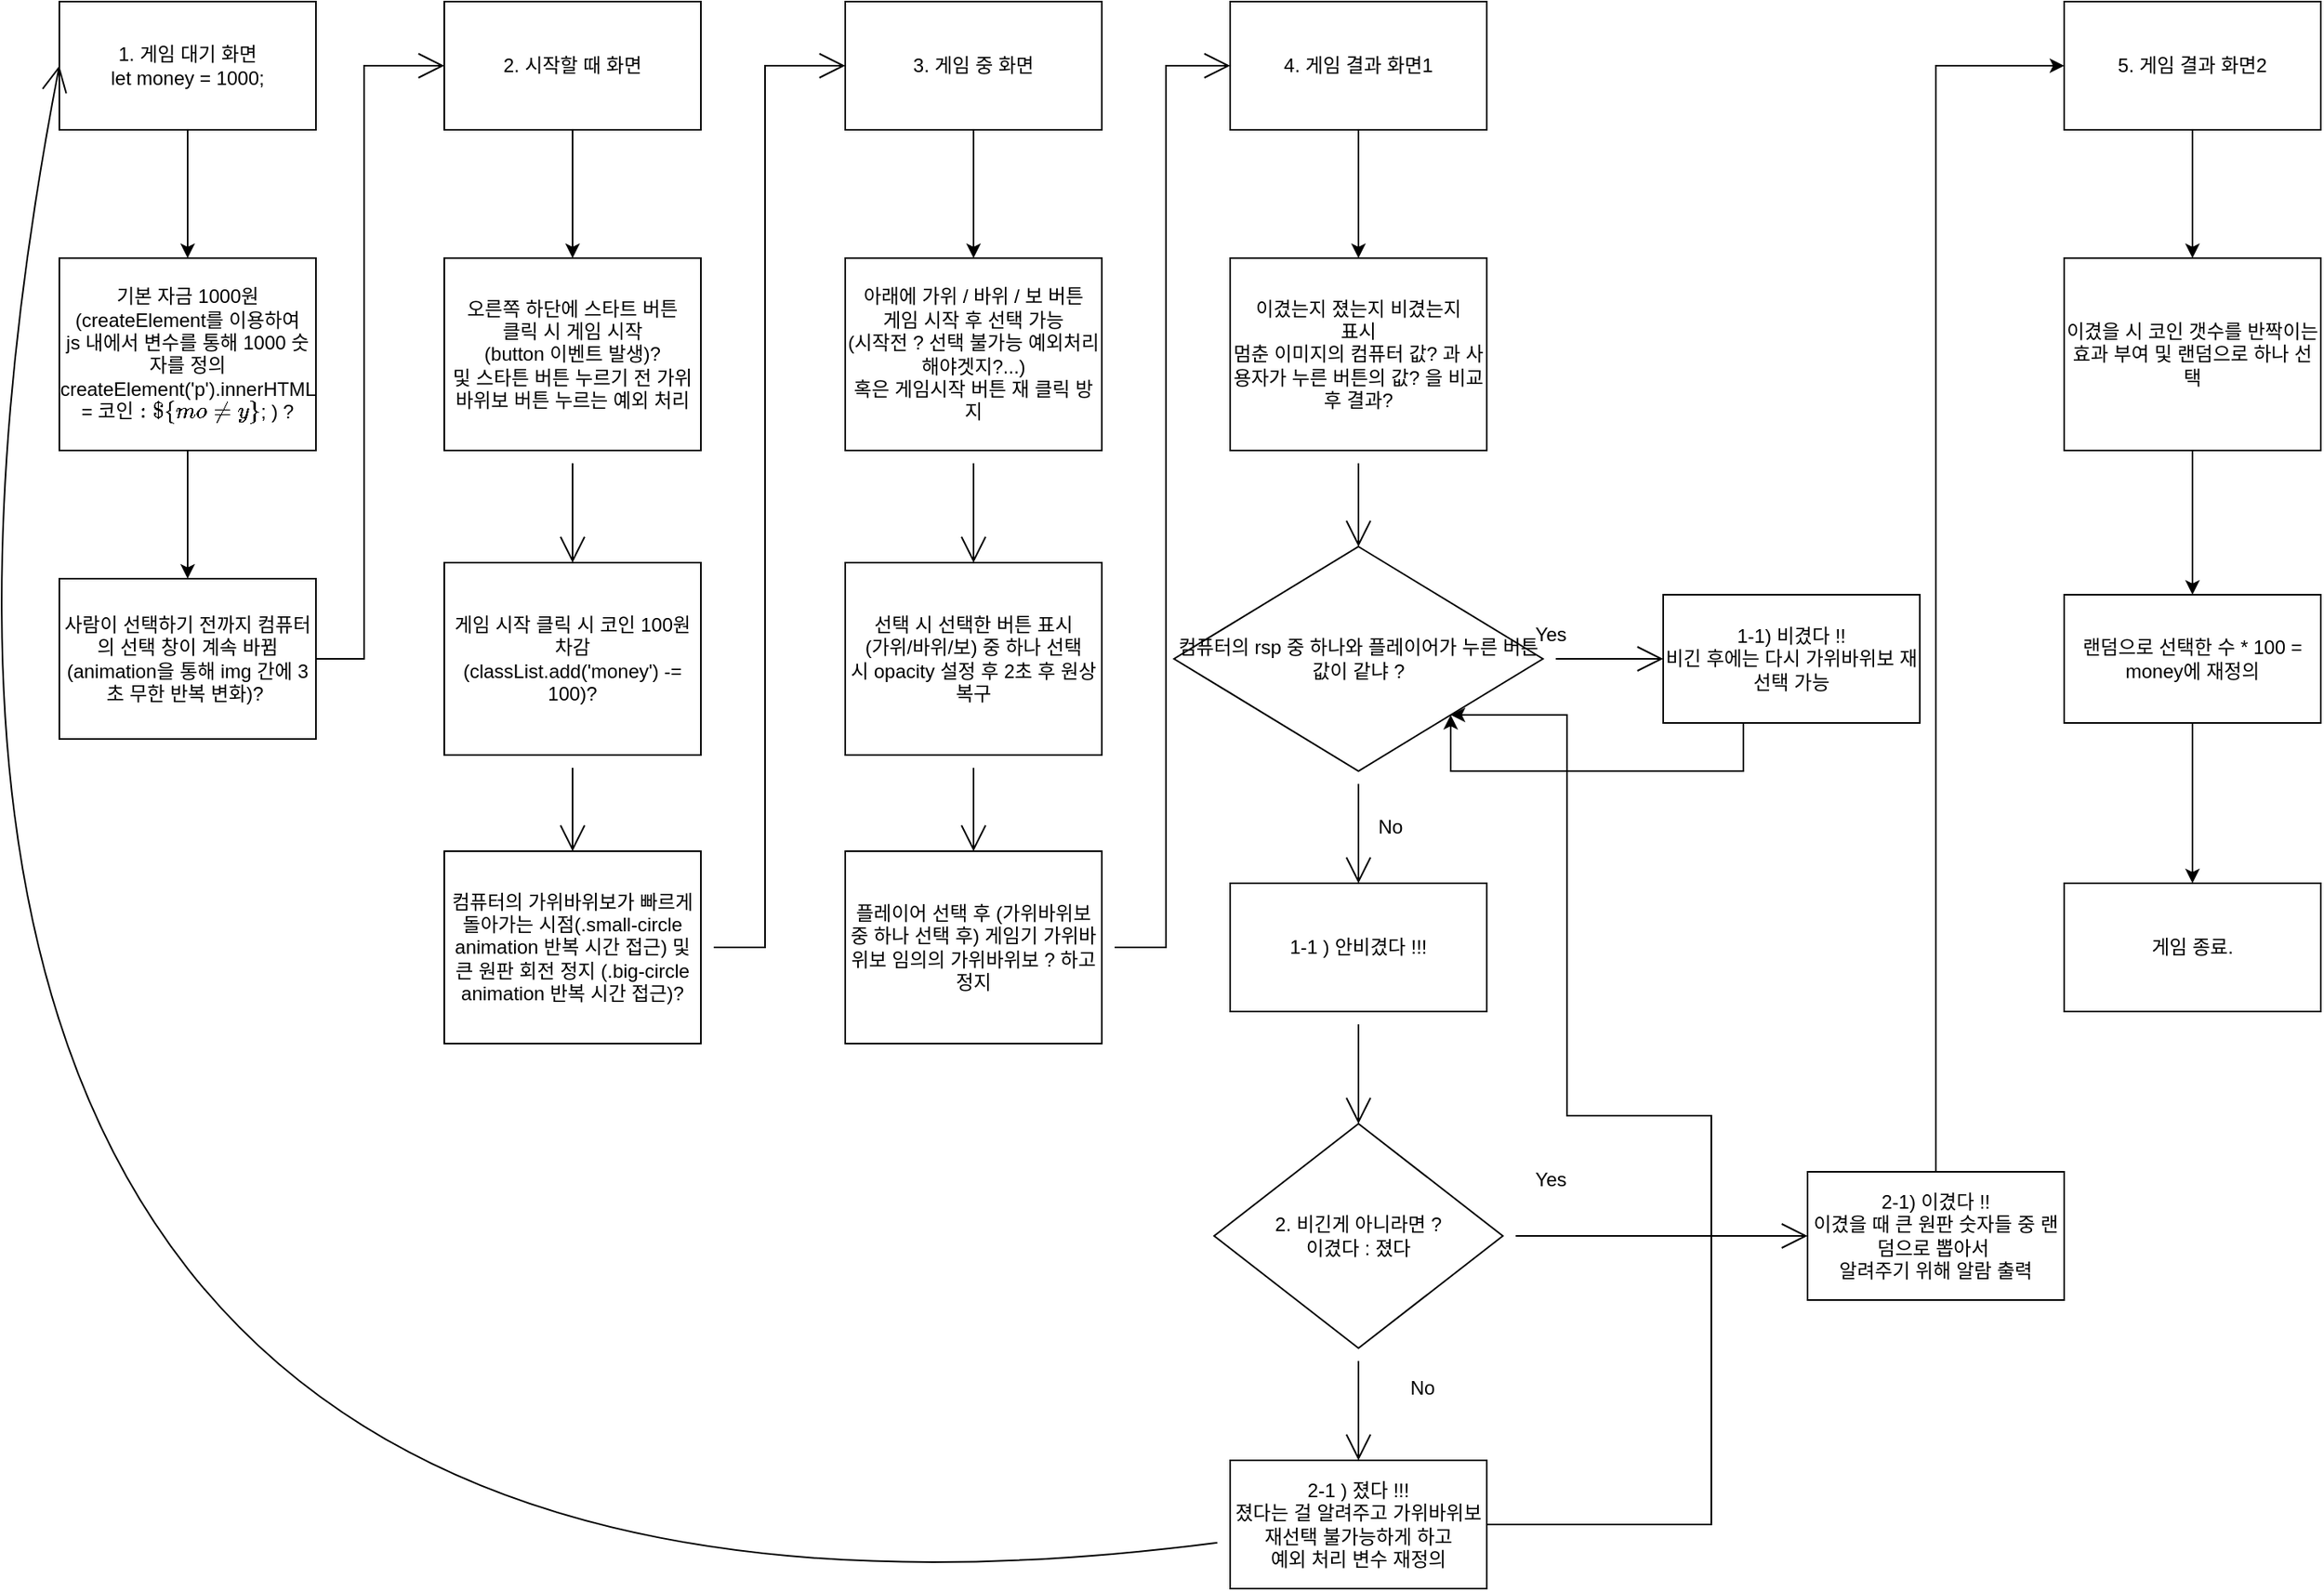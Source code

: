 <mxfile version="20.3.2" type="device"><diagram id="61vZ5apEw92EjlG6TKoq" name="페이지-1"><mxGraphModel dx="1377" dy="759" grid="1" gridSize="10" guides="1" tooltips="1" connect="1" arrows="1" fold="1" page="1" pageScale="1" pageWidth="827" pageHeight="1169" math="0" shadow="0"><root><mxCell id="0"/><mxCell id="1" parent="0"/><mxCell id="5DLnR9oEUNYNQtvMOrOM-21" style="edgeStyle=orthogonalEdgeStyle;rounded=0;orthogonalLoop=1;jettySize=auto;html=1;entryX=0.5;entryY=0;entryDx=0;entryDy=0;" parent="1" source="5DLnR9oEUNYNQtvMOrOM-1" target="5DLnR9oEUNYNQtvMOrOM-2" edge="1"><mxGeometry relative="1" as="geometry"/></mxCell><mxCell id="5DLnR9oEUNYNQtvMOrOM-1" value="기본 자금 1000원&lt;br&gt;(createElement를 이용하여&lt;br&gt;js 내에서 변수를 통해 1000 숫자를 정의&lt;br&gt;createElement('p').innerHTML = `코인 : ${money}`; ) ?" style="rounded=0;whiteSpace=wrap;html=1;" parent="1" vertex="1"><mxGeometry x="40" y="180" width="160" height="120" as="geometry"/></mxCell><mxCell id="eJDg6ip9qG5heDy7IUmv-35" style="edgeStyle=none;curved=1;rounded=0;orthogonalLoop=1;jettySize=auto;html=1;endArrow=open;startSize=14;endSize=14;sourcePerimeterSpacing=8;targetPerimeterSpacing=8;" parent="1" source="5DLnR9oEUNYNQtvMOrOM-2" edge="1"><mxGeometry relative="1" as="geometry"><mxPoint x="162.0" y="430" as="targetPoint"/></mxGeometry></mxCell><mxCell id="eJDg6ip9qG5heDy7IUmv-36" style="edgeStyle=none;rounded=0;orthogonalLoop=1;jettySize=auto;html=1;entryX=0;entryY=0.5;entryDx=0;entryDy=0;endArrow=open;startSize=14;endSize=14;sourcePerimeterSpacing=8;targetPerimeterSpacing=8;exitX=1;exitY=0.5;exitDx=0;exitDy=0;" parent="1" source="5DLnR9oEUNYNQtvMOrOM-2" target="5DLnR9oEUNYNQtvMOrOM-5" edge="1"><mxGeometry relative="1" as="geometry"><Array as="points"><mxPoint x="230" y="430"/><mxPoint x="230" y="250"/><mxPoint x="230" y="60"/></Array></mxGeometry></mxCell><mxCell id="5DLnR9oEUNYNQtvMOrOM-2" value="사람이 선택하기 전까지 컴퓨터의 선택 창이 계속 바뀜&lt;br&gt;(animation을 통해 img 간에 3초 무한 반복 변화)?&amp;nbsp;" style="rounded=0;whiteSpace=wrap;html=1;" parent="1" vertex="1"><mxGeometry x="40" y="380" width="160" height="100" as="geometry"/></mxCell><mxCell id="5DLnR9oEUNYNQtvMOrOM-16" style="edgeStyle=orthogonalEdgeStyle;rounded=0;orthogonalLoop=1;jettySize=auto;html=1;entryX=0.5;entryY=0;entryDx=0;entryDy=0;" parent="1" source="5DLnR9oEUNYNQtvMOrOM-3" target="5DLnR9oEUNYNQtvMOrOM-1" edge="1"><mxGeometry relative="1" as="geometry"/></mxCell><mxCell id="5DLnR9oEUNYNQtvMOrOM-3" value="1. 게임 대기 화면&lt;br&gt;let money = 1000;" style="rounded=0;whiteSpace=wrap;html=1;" parent="1" vertex="1"><mxGeometry x="40" y="20" width="160" height="80" as="geometry"/></mxCell><mxCell id="5DLnR9oEUNYNQtvMOrOM-17" style="edgeStyle=orthogonalEdgeStyle;rounded=0;orthogonalLoop=1;jettySize=auto;html=1;entryX=0.5;entryY=0;entryDx=0;entryDy=0;" parent="1" source="5DLnR9oEUNYNQtvMOrOM-5" target="5DLnR9oEUNYNQtvMOrOM-10" edge="1"><mxGeometry relative="1" as="geometry"/></mxCell><mxCell id="5DLnR9oEUNYNQtvMOrOM-5" value="2. 시작할 때 화면" style="rounded=0;whiteSpace=wrap;html=1;" parent="1" vertex="1"><mxGeometry x="280" y="20" width="160" height="80" as="geometry"/></mxCell><mxCell id="5DLnR9oEUNYNQtvMOrOM-18" style="edgeStyle=orthogonalEdgeStyle;rounded=0;orthogonalLoop=1;jettySize=auto;html=1;entryX=0.5;entryY=0;entryDx=0;entryDy=0;" parent="1" source="5DLnR9oEUNYNQtvMOrOM-6" target="5DLnR9oEUNYNQtvMOrOM-11" edge="1"><mxGeometry relative="1" as="geometry"/></mxCell><mxCell id="5DLnR9oEUNYNQtvMOrOM-6" value="3. 게임 중 화면" style="rounded=0;whiteSpace=wrap;html=1;" parent="1" vertex="1"><mxGeometry x="530" y="20" width="160" height="80" as="geometry"/></mxCell><mxCell id="5DLnR9oEUNYNQtvMOrOM-19" style="edgeStyle=orthogonalEdgeStyle;rounded=0;orthogonalLoop=1;jettySize=auto;html=1;entryX=0.5;entryY=0;entryDx=0;entryDy=0;" parent="1" source="5DLnR9oEUNYNQtvMOrOM-7" target="5DLnR9oEUNYNQtvMOrOM-12" edge="1"><mxGeometry relative="1" as="geometry"/></mxCell><mxCell id="5DLnR9oEUNYNQtvMOrOM-7" value="4. 게임 결과 화면1" style="rounded=0;whiteSpace=wrap;html=1;" parent="1" vertex="1"><mxGeometry x="770" y="20" width="160" height="80" as="geometry"/></mxCell><mxCell id="5DLnR9oEUNYNQtvMOrOM-20" style="edgeStyle=orthogonalEdgeStyle;rounded=0;orthogonalLoop=1;jettySize=auto;html=1;" parent="1" source="5DLnR9oEUNYNQtvMOrOM-9" target="5DLnR9oEUNYNQtvMOrOM-13" edge="1"><mxGeometry relative="1" as="geometry"/></mxCell><mxCell id="5DLnR9oEUNYNQtvMOrOM-9" value="5. 게임 결과 화면2" style="rounded=0;whiteSpace=wrap;html=1;" parent="1" vertex="1"><mxGeometry x="1290" y="20" width="160" height="80" as="geometry"/></mxCell><mxCell id="eJDg6ip9qG5heDy7IUmv-19" style="edgeStyle=none;curved=1;rounded=0;orthogonalLoop=1;jettySize=auto;html=1;entryX=0.5;entryY=0;entryDx=0;entryDy=0;endArrow=open;startSize=14;endSize=14;sourcePerimeterSpacing=8;targetPerimeterSpacing=8;" parent="1" source="5DLnR9oEUNYNQtvMOrOM-10" target="5DLnR9oEUNYNQtvMOrOM-22" edge="1"><mxGeometry relative="1" as="geometry"/></mxCell><mxCell id="5DLnR9oEUNYNQtvMOrOM-10" value="오른쪽 하단에 스타트 버튼 &lt;br&gt;클릭 시 게임 시작&lt;br&gt;(button 이벤트 발생)?&lt;br&gt;및 스타튼 버튼 누르기 전 가위바위보 버튼 누르는 예외 처리" style="rounded=0;whiteSpace=wrap;html=1;" parent="1" vertex="1"><mxGeometry x="280" y="180" width="160" height="120" as="geometry"/></mxCell><mxCell id="eJDg6ip9qG5heDy7IUmv-21" style="edgeStyle=none;curved=1;rounded=0;orthogonalLoop=1;jettySize=auto;html=1;entryX=0.5;entryY=0;entryDx=0;entryDy=0;endArrow=open;startSize=14;endSize=14;sourcePerimeterSpacing=8;targetPerimeterSpacing=8;" parent="1" source="5DLnR9oEUNYNQtvMOrOM-11" target="5DLnR9oEUNYNQtvMOrOM-24" edge="1"><mxGeometry relative="1" as="geometry"/></mxCell><mxCell id="5DLnR9oEUNYNQtvMOrOM-11" value="아래에 가위 / 바위 / 보 버튼&lt;br&gt;게임 시작 후 선택 가능&lt;br&gt;(시작전 ? 선택 불가능 예외처리 해야겟지?...)&lt;br&gt;혹은 게임시작 버튼 재 클릭 방지" style="rounded=0;whiteSpace=wrap;html=1;" parent="1" vertex="1"><mxGeometry x="530" y="180" width="160" height="120" as="geometry"/></mxCell><mxCell id="eJDg6ip9qG5heDy7IUmv-16" style="edgeStyle=none;curved=1;rounded=0;orthogonalLoop=1;jettySize=auto;html=1;entryX=0.5;entryY=0;entryDx=0;entryDy=0;endArrow=open;startSize=14;endSize=14;sourcePerimeterSpacing=8;targetPerimeterSpacing=8;" parent="1" source="5DLnR9oEUNYNQtvMOrOM-12" target="eJDg6ip9qG5heDy7IUmv-11" edge="1"><mxGeometry relative="1" as="geometry"/></mxCell><mxCell id="5DLnR9oEUNYNQtvMOrOM-12" value="이겼는지 졌는지 비겼는지 &lt;br&gt;표시&lt;br&gt;멈춘 이미지의 컴퓨터 값? 과 사용자가 누른 버튼의 값? 을 비교 후 결과?" style="rounded=0;whiteSpace=wrap;html=1;" parent="1" vertex="1"><mxGeometry x="770" y="180" width="160" height="120" as="geometry"/></mxCell><mxCell id="I9j7e57ldPyRSjgGXDd1-9" style="edgeStyle=orthogonalEdgeStyle;rounded=0;orthogonalLoop=1;jettySize=auto;html=1;entryX=0.5;entryY=0;entryDx=0;entryDy=0;" parent="1" source="5DLnR9oEUNYNQtvMOrOM-13" target="eJDg6ip9qG5heDy7IUmv-3" edge="1"><mxGeometry relative="1" as="geometry"/></mxCell><mxCell id="5DLnR9oEUNYNQtvMOrOM-13" value="이겼을 시 코인 갯수를 반짝이는 효과 부여 및 랜덤으로 하나 선택" style="rounded=0;whiteSpace=wrap;html=1;" parent="1" vertex="1"><mxGeometry x="1290" y="180" width="160" height="120" as="geometry"/></mxCell><mxCell id="eJDg6ip9qG5heDy7IUmv-20" style="edgeStyle=none;curved=1;rounded=0;orthogonalLoop=1;jettySize=auto;html=1;entryX=0.5;entryY=0;entryDx=0;entryDy=0;endArrow=open;startSize=14;endSize=14;sourcePerimeterSpacing=8;targetPerimeterSpacing=8;" parent="1" source="5DLnR9oEUNYNQtvMOrOM-22" target="5DLnR9oEUNYNQtvMOrOM-23" edge="1"><mxGeometry relative="1" as="geometry"/></mxCell><mxCell id="5DLnR9oEUNYNQtvMOrOM-22" value="게임 시작 클릭 시 코인 100원 차감&lt;br&gt;(classList.add('money') -= 100)?" style="rounded=0;whiteSpace=wrap;html=1;" parent="1" vertex="1"><mxGeometry x="280" y="370" width="160" height="120" as="geometry"/></mxCell><mxCell id="eJDg6ip9qG5heDy7IUmv-37" style="edgeStyle=none;shape=connector;rounded=0;orthogonalLoop=1;jettySize=auto;html=1;entryX=0;entryY=0.5;entryDx=0;entryDy=0;labelBackgroundColor=default;strokeColor=default;fontFamily=Helvetica;fontSize=11;fontColor=default;endArrow=open;startSize=14;endSize=14;sourcePerimeterSpacing=8;targetPerimeterSpacing=8;" parent="1" source="5DLnR9oEUNYNQtvMOrOM-23" target="5DLnR9oEUNYNQtvMOrOM-6" edge="1"><mxGeometry relative="1" as="geometry"><Array as="points"><mxPoint x="480" y="610"/><mxPoint x="480" y="330"/><mxPoint x="480" y="60"/></Array></mxGeometry></mxCell><mxCell id="5DLnR9oEUNYNQtvMOrOM-23" value="컴퓨터의 가위바위보가 빠르게 돌아가는 시점(.small-circle animation 반복 시간 접근) 및 큰 원판 회전 정지 (.big-circle animation 반복 시간 접근)?" style="rounded=0;whiteSpace=wrap;html=1;" parent="1" vertex="1"><mxGeometry x="280" y="550" width="160" height="120" as="geometry"/></mxCell><mxCell id="eJDg6ip9qG5heDy7IUmv-22" style="edgeStyle=none;curved=1;rounded=0;orthogonalLoop=1;jettySize=auto;html=1;entryX=0.5;entryY=0;entryDx=0;entryDy=0;endArrow=open;startSize=14;endSize=14;sourcePerimeterSpacing=8;targetPerimeterSpacing=8;" parent="1" source="5DLnR9oEUNYNQtvMOrOM-24" target="eJDg6ip9qG5heDy7IUmv-5" edge="1"><mxGeometry relative="1" as="geometry"/></mxCell><mxCell id="5DLnR9oEUNYNQtvMOrOM-24" value="선택 시 선택한 버튼 표시&lt;br&gt;(가위/바위/보) 중 하나 선택 시&amp;nbsp;opacity 설정 후 2초 후 원상복구" style="rounded=0;whiteSpace=wrap;html=1;" parent="1" vertex="1"><mxGeometry x="530" y="370" width="160" height="120" as="geometry"/></mxCell><mxCell id="I9j7e57ldPyRSjgGXDd1-10" style="edgeStyle=orthogonalEdgeStyle;rounded=0;orthogonalLoop=1;jettySize=auto;html=1;entryX=0.5;entryY=0;entryDx=0;entryDy=0;" parent="1" source="eJDg6ip9qG5heDy7IUmv-3" target="eJDg6ip9qG5heDy7IUmv-4" edge="1"><mxGeometry relative="1" as="geometry"/></mxCell><mxCell id="eJDg6ip9qG5heDy7IUmv-3" value="랜덤으로 선택한 수 * 100 = money에 재정의" style="rounded=0;whiteSpace=wrap;html=1;hachureGap=4;" parent="1" vertex="1"><mxGeometry x="1290" y="390" width="160" height="80" as="geometry"/></mxCell><mxCell id="eJDg6ip9qG5heDy7IUmv-4" value="게임 종료." style="rounded=0;whiteSpace=wrap;html=1;hachureGap=4;" parent="1" vertex="1"><mxGeometry x="1290" y="570" width="160" height="80" as="geometry"/></mxCell><mxCell id="eJDg6ip9qG5heDy7IUmv-38" style="edgeStyle=none;shape=connector;rounded=0;orthogonalLoop=1;jettySize=auto;html=1;entryX=0;entryY=0.5;entryDx=0;entryDy=0;labelBackgroundColor=default;strokeColor=default;fontFamily=Helvetica;fontSize=11;fontColor=default;endArrow=open;startSize=14;endSize=14;sourcePerimeterSpacing=8;targetPerimeterSpacing=8;" parent="1" source="eJDg6ip9qG5heDy7IUmv-5" target="5DLnR9oEUNYNQtvMOrOM-7" edge="1"><mxGeometry relative="1" as="geometry"><Array as="points"><mxPoint x="730" y="610"/><mxPoint x="730" y="340"/><mxPoint x="730" y="60"/></Array></mxGeometry></mxCell><mxCell id="eJDg6ip9qG5heDy7IUmv-5" value="플레이어 선택 후 (가위바위보 중 하나 선택 후) 게임기 가위바위보 임의의 가위바위보 ? 하고 정지" style="rounded=0;whiteSpace=wrap;html=1;" parent="1" vertex="1"><mxGeometry x="530" y="550" width="160" height="120" as="geometry"/></mxCell><mxCell id="I9j7e57ldPyRSjgGXDd1-4" style="edgeStyle=orthogonalEdgeStyle;rounded=0;orthogonalLoop=1;jettySize=auto;html=1;entryX=1;entryY=1;entryDx=0;entryDy=0;" parent="1" source="eJDg6ip9qG5heDy7IUmv-6" target="eJDg6ip9qG5heDy7IUmv-11" edge="1"><mxGeometry relative="1" as="geometry"><mxPoint x="1070" y="580" as="targetPoint"/><Array as="points"><mxPoint x="1070" y="970"/><mxPoint x="1070" y="715"/><mxPoint x="980" y="715"/><mxPoint x="980" y="465"/></Array></mxGeometry></mxCell><mxCell id="TuAbrA86617xqRpP7BM4-3" style="edgeStyle=none;curved=1;rounded=0;orthogonalLoop=1;jettySize=auto;html=1;entryX=0;entryY=0.5;entryDx=0;entryDy=0;endArrow=open;startSize=14;endSize=14;sourcePerimeterSpacing=8;targetPerimeterSpacing=8;" parent="1" source="eJDg6ip9qG5heDy7IUmv-6" target="5DLnR9oEUNYNQtvMOrOM-3" edge="1"><mxGeometry relative="1" as="geometry"><Array as="points"><mxPoint x="-160" y="1100"/></Array></mxGeometry></mxCell><mxCell id="eJDg6ip9qG5heDy7IUmv-6" value="2-1 ) 졌다 !!!&lt;br&gt;졌다는 걸 알려주고 가위바위보 재선택 불가능하게 하고&lt;br&gt;예외 처리 변수 재정의" style="rounded=0;whiteSpace=wrap;html=1;hachureGap=4;" parent="1" vertex="1"><mxGeometry x="770" y="930" width="160" height="80" as="geometry"/></mxCell><mxCell id="I9j7e57ldPyRSjgGXDd1-1" style="edgeStyle=orthogonalEdgeStyle;rounded=0;orthogonalLoop=1;jettySize=auto;html=1;entryX=1;entryY=1;entryDx=0;entryDy=0;" parent="1" source="eJDg6ip9qG5heDy7IUmv-7" target="eJDg6ip9qG5heDy7IUmv-11" edge="1"><mxGeometry relative="1" as="geometry"><Array as="points"><mxPoint x="1090" y="500"/><mxPoint x="908" y="500"/></Array></mxGeometry></mxCell><mxCell id="eJDg6ip9qG5heDy7IUmv-7" value="1-1) 비겼다 !!&lt;br&gt;비긴 후에는 다시 가위바위보 재선택 가능" style="rounded=0;whiteSpace=wrap;html=1;hachureGap=4;" parent="1" vertex="1"><mxGeometry x="1040" y="390" width="160" height="80" as="geometry"/></mxCell><mxCell id="eJDg6ip9qG5heDy7IUmv-23" style="edgeStyle=none;curved=1;rounded=0;orthogonalLoop=1;jettySize=auto;html=1;endArrow=open;startSize=14;endSize=14;sourcePerimeterSpacing=8;targetPerimeterSpacing=8;entryX=0.5;entryY=0;entryDx=0;entryDy=0;" parent="1" source="eJDg6ip9qG5heDy7IUmv-8" target="eJDg6ip9qG5heDy7IUmv-25" edge="1"><mxGeometry relative="1" as="geometry"><mxPoint x="850" y="700" as="targetPoint"/></mxGeometry></mxCell><mxCell id="eJDg6ip9qG5heDy7IUmv-8" value="1-1 ) 안비겼다 !!!" style="rounded=0;whiteSpace=wrap;html=1;hachureGap=4;" parent="1" vertex="1"><mxGeometry x="770" y="570" width="160" height="80" as="geometry"/></mxCell><mxCell id="eJDg6ip9qG5heDy7IUmv-12" style="edgeStyle=none;curved=1;rounded=0;orthogonalLoop=1;jettySize=auto;html=1;entryX=0;entryY=0.5;entryDx=0;entryDy=0;endArrow=open;startSize=14;endSize=14;sourcePerimeterSpacing=8;targetPerimeterSpacing=8;" parent="1" source="eJDg6ip9qG5heDy7IUmv-11" target="eJDg6ip9qG5heDy7IUmv-7" edge="1"><mxGeometry relative="1" as="geometry"/></mxCell><mxCell id="eJDg6ip9qG5heDy7IUmv-14" style="edgeStyle=none;curved=1;rounded=0;orthogonalLoop=1;jettySize=auto;html=1;entryX=0.5;entryY=0;entryDx=0;entryDy=0;endArrow=open;startSize=14;endSize=14;sourcePerimeterSpacing=8;targetPerimeterSpacing=8;" parent="1" source="eJDg6ip9qG5heDy7IUmv-11" target="eJDg6ip9qG5heDy7IUmv-8" edge="1"><mxGeometry relative="1" as="geometry"/></mxCell><mxCell id="eJDg6ip9qG5heDy7IUmv-11" value="컴퓨터의 rsp 중 하나와 플레이어가 누른 버튼 값이 같냐 ?" style="rhombus;whiteSpace=wrap;html=1;hachureGap=4;" parent="1" vertex="1"><mxGeometry x="735" y="360" width="230" height="140" as="geometry"/></mxCell><mxCell id="eJDg6ip9qG5heDy7IUmv-13" value="Yes" style="text;strokeColor=none;fillColor=none;html=1;align=center;verticalAlign=middle;whiteSpace=wrap;rounded=0;hachureGap=4;" parent="1" vertex="1"><mxGeometry x="940" y="400" width="60" height="30" as="geometry"/></mxCell><mxCell id="eJDg6ip9qG5heDy7IUmv-15" value="No" style="text;strokeColor=none;fillColor=none;html=1;align=center;verticalAlign=middle;whiteSpace=wrap;rounded=0;hachureGap=4;" parent="1" vertex="1"><mxGeometry x="840" y="520" width="60" height="30" as="geometry"/></mxCell><mxCell id="eJDg6ip9qG5heDy7IUmv-29" style="edgeStyle=none;curved=1;rounded=0;orthogonalLoop=1;jettySize=auto;html=1;entryX=0.5;entryY=0;entryDx=0;entryDy=0;endArrow=open;startSize=14;endSize=14;sourcePerimeterSpacing=8;targetPerimeterSpacing=8;" parent="1" source="eJDg6ip9qG5heDy7IUmv-25" target="eJDg6ip9qG5heDy7IUmv-6" edge="1"><mxGeometry relative="1" as="geometry"/></mxCell><mxCell id="eJDg6ip9qG5heDy7IUmv-32" style="edgeStyle=none;curved=1;rounded=0;orthogonalLoop=1;jettySize=auto;html=1;entryX=0;entryY=0.5;entryDx=0;entryDy=0;endArrow=open;startSize=14;endSize=14;sourcePerimeterSpacing=8;targetPerimeterSpacing=8;" parent="1" source="eJDg6ip9qG5heDy7IUmv-25" target="eJDg6ip9qG5heDy7IUmv-30" edge="1"><mxGeometry relative="1" as="geometry"/></mxCell><mxCell id="eJDg6ip9qG5heDy7IUmv-25" value="2. 비긴게 아니라면 ?&lt;br&gt;이겼다 : 졌다" style="rhombus;whiteSpace=wrap;html=1;hachureGap=4;" parent="1" vertex="1"><mxGeometry x="760" y="720" width="180" height="140" as="geometry"/></mxCell><mxCell id="I9j7e57ldPyRSjgGXDd1-8" style="edgeStyle=orthogonalEdgeStyle;rounded=0;orthogonalLoop=1;jettySize=auto;html=1;entryX=0;entryY=0.5;entryDx=0;entryDy=0;" parent="1" source="eJDg6ip9qG5heDy7IUmv-30" target="5DLnR9oEUNYNQtvMOrOM-9" edge="1"><mxGeometry relative="1" as="geometry"/></mxCell><mxCell id="eJDg6ip9qG5heDy7IUmv-30" value="2-1) 이겼다 !!&lt;br&gt;이겼을 때 큰 원판 숫자들 중 랜덤으로 뽑아서&amp;nbsp; &lt;br&gt;알려주기 위해 알람 출력" style="rounded=0;whiteSpace=wrap;html=1;hachureGap=4;" parent="1" vertex="1"><mxGeometry x="1130" y="750" width="160" height="80" as="geometry"/></mxCell><mxCell id="eJDg6ip9qG5heDy7IUmv-31" value="Yes" style="text;strokeColor=none;fillColor=none;html=1;align=center;verticalAlign=middle;whiteSpace=wrap;rounded=0;hachureGap=4;" parent="1" vertex="1"><mxGeometry x="940" y="740" width="60" height="30" as="geometry"/></mxCell><mxCell id="eJDg6ip9qG5heDy7IUmv-33" value="No" style="text;strokeColor=none;fillColor=none;html=1;align=center;verticalAlign=middle;whiteSpace=wrap;rounded=0;hachureGap=4;" parent="1" vertex="1"><mxGeometry x="860" y="870" width="60" height="30" as="geometry"/></mxCell></root></mxGraphModel></diagram></mxfile>